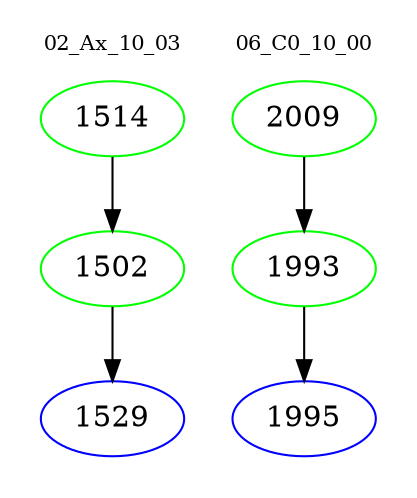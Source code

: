 digraph{
subgraph cluster_0 {
color = white
label = "02_Ax_10_03";
fontsize=10;
T0_1514 [label="1514", color="green"]
T0_1514 -> T0_1502 [color="black"]
T0_1502 [label="1502", color="green"]
T0_1502 -> T0_1529 [color="black"]
T0_1529 [label="1529", color="blue"]
}
subgraph cluster_1 {
color = white
label = "06_C0_10_00";
fontsize=10;
T1_2009 [label="2009", color="green"]
T1_2009 -> T1_1993 [color="black"]
T1_1993 [label="1993", color="green"]
T1_1993 -> T1_1995 [color="black"]
T1_1995 [label="1995", color="blue"]
}
}
